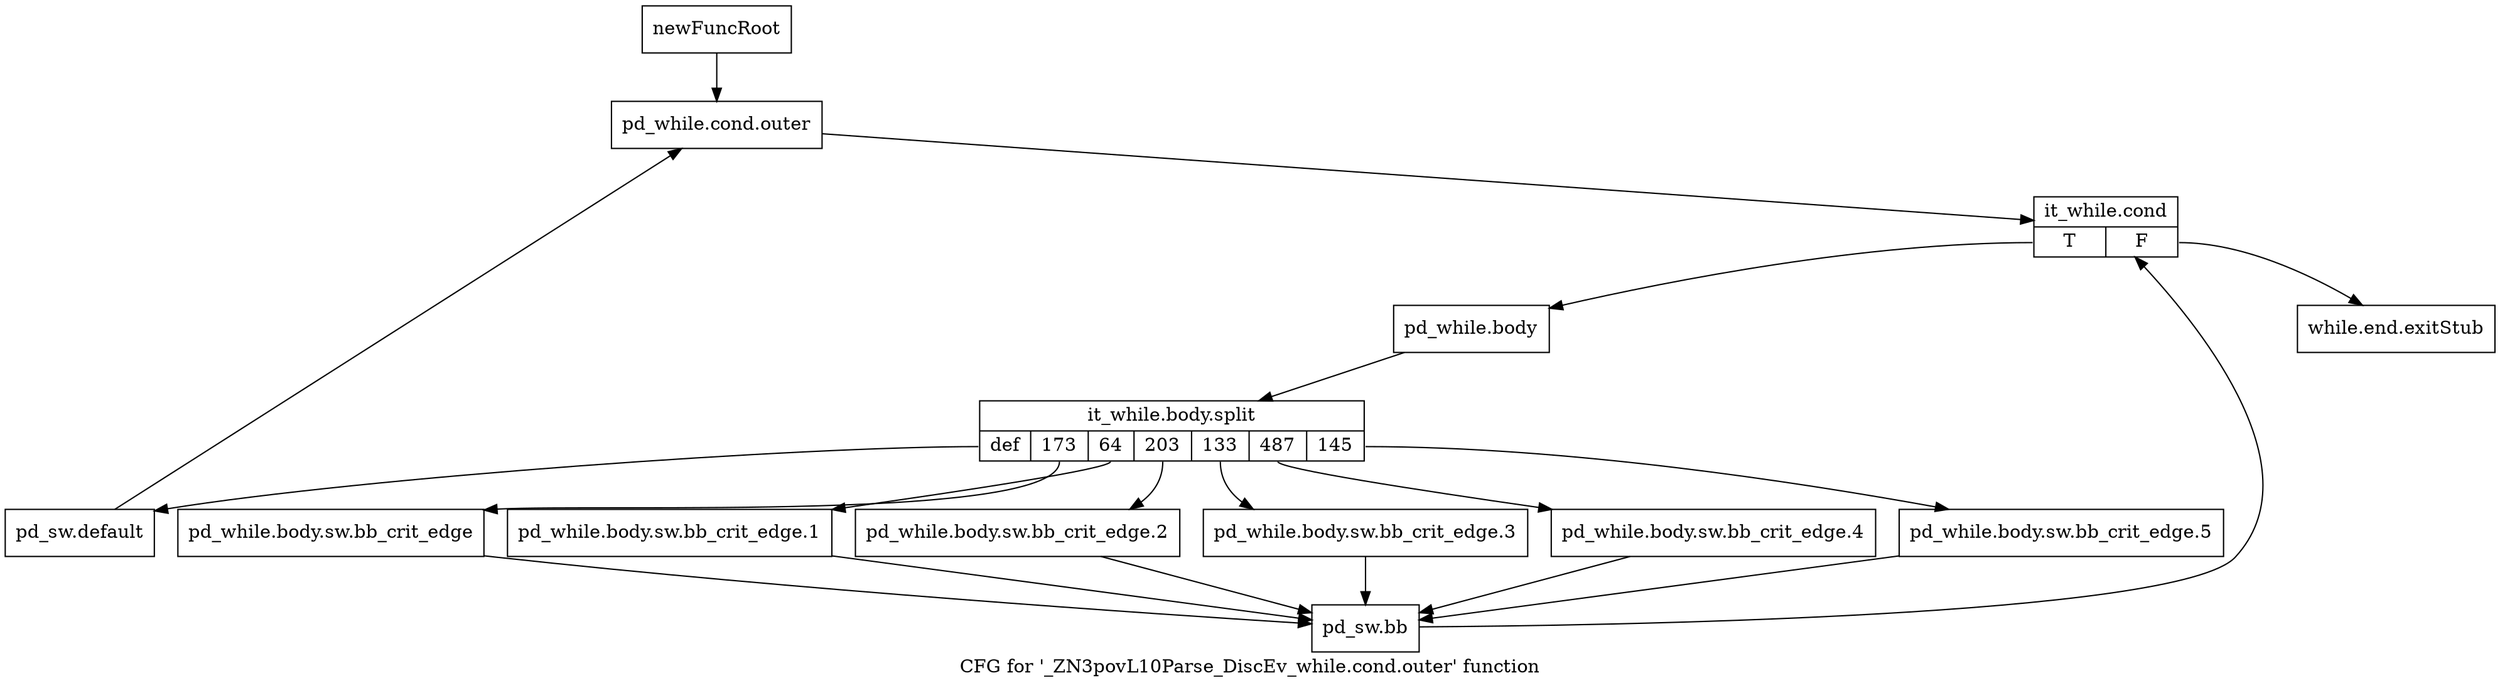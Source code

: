 digraph "CFG for '_ZN3povL10Parse_DiscEv_while.cond.outer' function" {
	label="CFG for '_ZN3povL10Parse_DiscEv_while.cond.outer' function";

	Node0x27680a0 [shape=record,label="{newFuncRoot}"];
	Node0x27680a0 -> Node0x2768140;
	Node0x27680f0 [shape=record,label="{while.end.exitStub}"];
	Node0x2768140 [shape=record,label="{pd_while.cond.outer}"];
	Node0x2768140 -> Node0x2768190;
	Node0x2768190 [shape=record,label="{it_while.cond|{<s0>T|<s1>F}}"];
	Node0x2768190:s0 -> Node0x27681e0;
	Node0x2768190:s1 -> Node0x27680f0;
	Node0x27681e0 [shape=record,label="{pd_while.body}"];
	Node0x27681e0 -> Node0x3645ec0;
	Node0x3645ec0 [shape=record,label="{it_while.body.split|{<s0>def|<s1>173|<s2>64|<s3>203|<s4>133|<s5>487|<s6>145}}"];
	Node0x3645ec0:s0 -> Node0x2768460;
	Node0x3645ec0:s1 -> Node0x27683c0;
	Node0x3645ec0:s2 -> Node0x2768370;
	Node0x3645ec0:s3 -> Node0x2768320;
	Node0x3645ec0:s4 -> Node0x27682d0;
	Node0x3645ec0:s5 -> Node0x2768280;
	Node0x3645ec0:s6 -> Node0x2768230;
	Node0x2768230 [shape=record,label="{pd_while.body.sw.bb_crit_edge.5}"];
	Node0x2768230 -> Node0x2768410;
	Node0x2768280 [shape=record,label="{pd_while.body.sw.bb_crit_edge.4}"];
	Node0x2768280 -> Node0x2768410;
	Node0x27682d0 [shape=record,label="{pd_while.body.sw.bb_crit_edge.3}"];
	Node0x27682d0 -> Node0x2768410;
	Node0x2768320 [shape=record,label="{pd_while.body.sw.bb_crit_edge.2}"];
	Node0x2768320 -> Node0x2768410;
	Node0x2768370 [shape=record,label="{pd_while.body.sw.bb_crit_edge.1}"];
	Node0x2768370 -> Node0x2768410;
	Node0x27683c0 [shape=record,label="{pd_while.body.sw.bb_crit_edge}"];
	Node0x27683c0 -> Node0x2768410;
	Node0x2768410 [shape=record,label="{pd_sw.bb}"];
	Node0x2768410 -> Node0x2768190;
	Node0x2768460 [shape=record,label="{pd_sw.default}"];
	Node0x2768460 -> Node0x2768140;
}
